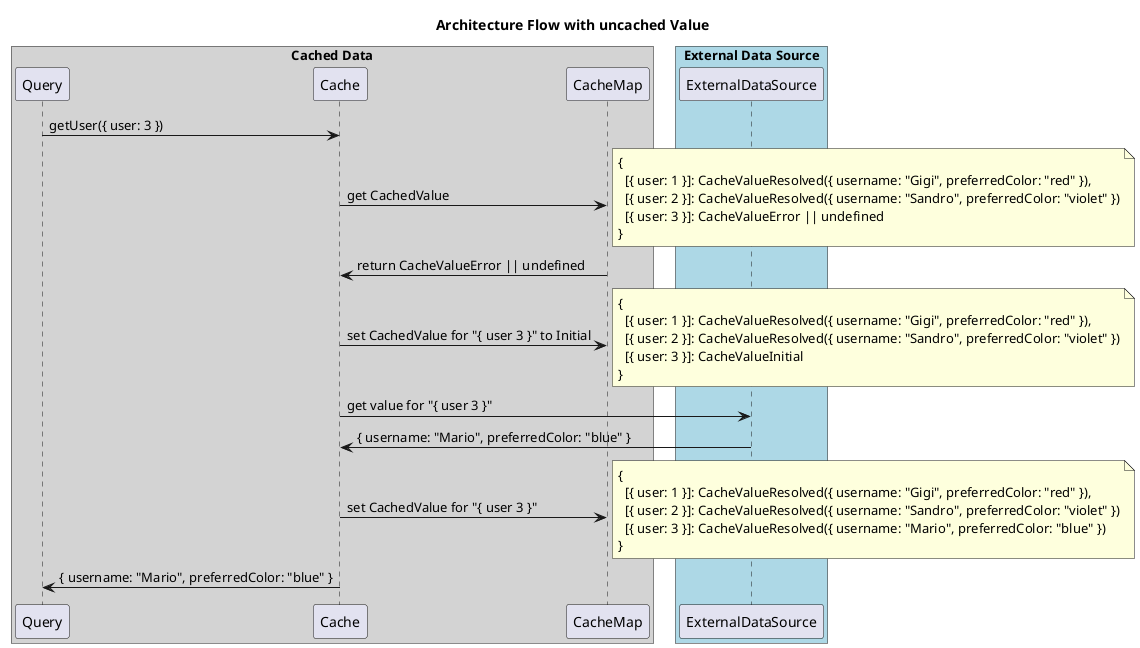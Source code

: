 @startuml "UncachedOrErrorValue"
skinparam BoxPadding 10

title
Architecture Flow with uncached Value
end title

box "Cached Data" #LightGray
participant Query
participant Cache
participant CacheMap
end box

box "External Data Source" #LightBlue
participant ExternalDataSource
end box

Query -> Cache : getUser({ user: 3 })
Cache -> CacheMap : get CachedValue
note right
{
  [{ user: 1 }]: CacheValueResolved({ username: "Gigi", preferredColor: "red" }),
  [{ user: 2 }]: CacheValueResolved({ username: "Sandro", preferredColor: "violet" })
  [{ user: 3 }]: CacheValueError || undefined
}
end note
CacheMap -> Cache : return CacheValueError || undefined
Cache -> CacheMap : set CachedValue for "{ user 3 }" to Initial
note right
{
  [{ user: 1 }]: CacheValueResolved({ username: "Gigi", preferredColor: "red" }),
  [{ user: 2 }]: CacheValueResolved({ username: "Sandro", preferredColor: "violet" })
  [{ user: 3 }]: CacheValueInitial
}
end note
Cache -> ExternalDataSource : get value for "{ user 3 }"
ExternalDataSource -> Cache : { username: "Mario", preferredColor: "blue" }
Cache -> CacheMap : set CachedValue for "{ user 3 }"
note right
{
  [{ user: 1 }]: CacheValueResolved({ username: "Gigi", preferredColor: "red" }),
  [{ user: 2 }]: CacheValueResolved({ username: "Sandro", preferredColor: "violet" })
  [{ user: 3 }]: CacheValueResolved({ username: "Mario", preferredColor: "blue" })
}
end note

Cache -> Query : { username: "Mario", preferredColor: "blue" }

@enduml
